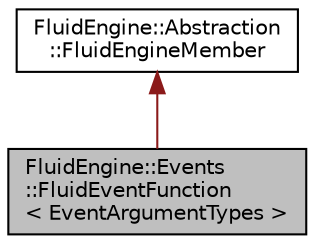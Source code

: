 digraph "FluidEngine::Events::FluidEventFunction&lt; EventArgumentTypes &gt;"
{
 // LATEX_PDF_SIZE
  edge [fontname="Helvetica",fontsize="10",labelfontname="Helvetica",labelfontsize="10"];
  node [fontname="Helvetica",fontsize="10",shape=record];
  Node1 [label="FluidEngine::Events\l::FluidEventFunction\l\< EventArgumentTypes \>",height=0.2,width=0.4,color="black", fillcolor="grey75", style="filled", fontcolor="black",tooltip=" "];
  Node2 -> Node1 [dir="back",color="firebrick4",fontsize="10",style="solid",fontname="Helvetica"];
  Node2 [label="FluidEngine::Abstraction\l::FluidEngineMember",height=0.2,width=0.4,color="black", fillcolor="white", style="filled",URL="$classFluidEngine_1_1Abstraction_1_1FluidEngineMember.html",tooltip="Member of FluidEngine."];
}
